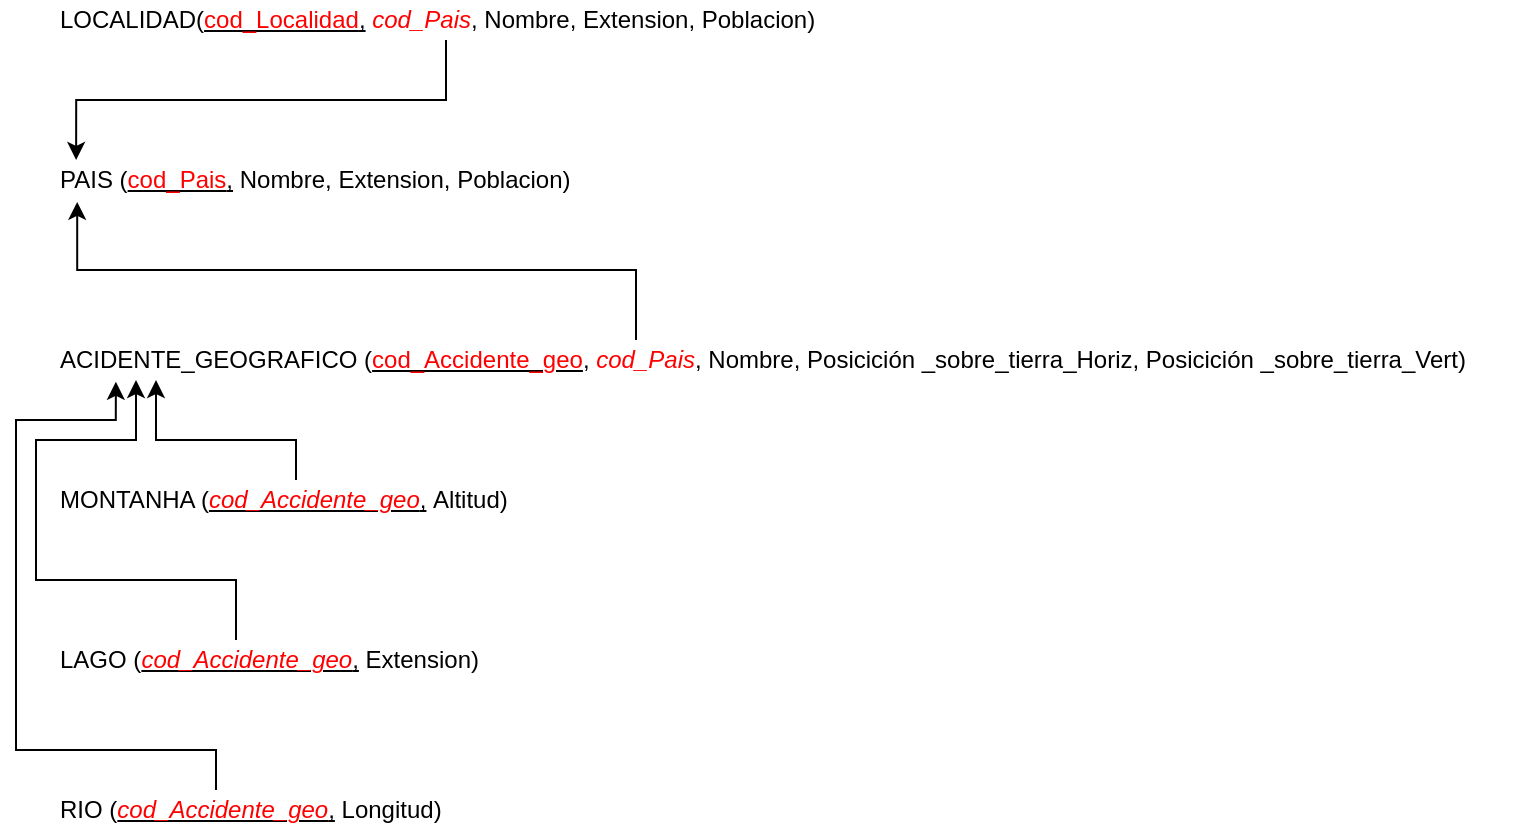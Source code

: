 <mxfile version="14.5.1" type="device"><diagram id="p62gEFarTRqUmZHZk_WO" name="Página-1"><mxGraphModel dx="1422" dy="822" grid="1" gridSize="10" guides="1" tooltips="1" connect="1" arrows="1" fold="1" page="1" pageScale="1" pageWidth="827" pageHeight="1169" math="0" shadow="0"><root><mxCell id="0"/><mxCell id="1" parent="0"/><mxCell id="JZ5d0YYCOpqtNr8dqffD-17" style="edgeStyle=orthogonalEdgeStyle;rounded=0;orthogonalLoop=1;jettySize=auto;html=1;entryX=0.04;entryY=1.047;entryDx=0;entryDy=0;entryPerimeter=0;" edge="1" parent="1" source="JZ5d0YYCOpqtNr8dqffD-1" target="JZ5d0YYCOpqtNr8dqffD-10"><mxGeometry relative="1" as="geometry"><Array as="points"><mxPoint x="410" y="305"/><mxPoint x="131" y="305"/></Array></mxGeometry></mxCell><mxCell id="JZ5d0YYCOpqtNr8dqffD-1" value="ACIDENTE_GEOGRAFICO (&lt;u&gt;&lt;font color=&quot;#ff0000&quot;&gt;cod_Accidente_geo&lt;/font&gt;&lt;/u&gt;, &lt;i&gt;&lt;font color=&quot;#ff0000&quot;&gt;cod_Pais&lt;/font&gt;&lt;/i&gt;, Nombre, Posicición _sobre_tierra_Horiz, Posicición _sobre_tierra_Vert)" style="text;html=1;strokeColor=none;fillColor=none;align=left;verticalAlign=middle;whiteSpace=wrap;rounded=0;" vertex="1" parent="1"><mxGeometry x="120" y="340" width="730" height="20" as="geometry"/></mxCell><mxCell id="JZ5d0YYCOpqtNr8dqffD-7" style="edgeStyle=orthogonalEdgeStyle;rounded=0;orthogonalLoop=1;jettySize=auto;html=1;" edge="1" parent="1" source="JZ5d0YYCOpqtNr8dqffD-2" target="JZ5d0YYCOpqtNr8dqffD-1"><mxGeometry relative="1" as="geometry"><mxPoint x="330" y="370" as="targetPoint"/><Array as="points"><mxPoint x="240" y="390"/><mxPoint x="170" y="390"/></Array></mxGeometry></mxCell><mxCell id="JZ5d0YYCOpqtNr8dqffD-2" value="MONTANHA (&lt;u&gt;&lt;i&gt;&lt;font color=&quot;#ff0000&quot;&gt;cod_Accidente_geo&lt;/font&gt;&lt;/i&gt;,&lt;/u&gt;&amp;nbsp;Altitud)" style="text;html=1;strokeColor=none;fillColor=none;align=left;verticalAlign=middle;whiteSpace=wrap;rounded=0;" vertex="1" parent="1"><mxGeometry x="120" y="410" width="240" height="20" as="geometry"/></mxCell><mxCell id="JZ5d0YYCOpqtNr8dqffD-8" style="edgeStyle=orthogonalEdgeStyle;rounded=0;orthogonalLoop=1;jettySize=auto;html=1;" edge="1" parent="1" source="JZ5d0YYCOpqtNr8dqffD-3" target="JZ5d0YYCOpqtNr8dqffD-1"><mxGeometry relative="1" as="geometry"><mxPoint x="362.326" y="390" as="targetPoint"/><Array as="points"><mxPoint x="210" y="460"/><mxPoint x="110" y="460"/><mxPoint x="110" y="390"/><mxPoint x="160" y="390"/></Array></mxGeometry></mxCell><mxCell id="JZ5d0YYCOpqtNr8dqffD-3" value="LAGO (&lt;u&gt;&lt;i&gt;&lt;font color=&quot;#ff0000&quot;&gt;cod_Accidente_geo&lt;/font&gt;&lt;/i&gt;,&lt;/u&gt;&amp;nbsp;Extension)" style="text;html=1;strokeColor=none;fillColor=none;align=left;verticalAlign=middle;whiteSpace=wrap;rounded=0;" vertex="1" parent="1"><mxGeometry x="120" y="490" width="220" height="20" as="geometry"/></mxCell><mxCell id="JZ5d0YYCOpqtNr8dqffD-9" style="edgeStyle=orthogonalEdgeStyle;rounded=0;orthogonalLoop=1;jettySize=auto;html=1;entryX=0.041;entryY=1.045;entryDx=0;entryDy=0;entryPerimeter=0;" edge="1" parent="1" source="JZ5d0YYCOpqtNr8dqffD-4" target="JZ5d0YYCOpqtNr8dqffD-1"><mxGeometry relative="1" as="geometry"><mxPoint x="140" y="370" as="targetPoint"/><Array as="points"><mxPoint x="200" y="545"/><mxPoint x="100" y="545"/><mxPoint x="100" y="380"/><mxPoint x="150" y="380"/></Array></mxGeometry></mxCell><mxCell id="JZ5d0YYCOpqtNr8dqffD-4" value="RIO (&lt;u&gt;&lt;i&gt;&lt;font color=&quot;#ff0000&quot;&gt;cod_Accidente_geo&lt;/font&gt;&lt;/i&gt;,&lt;/u&gt;&amp;nbsp;Longitud)" style="text;html=1;strokeColor=none;fillColor=none;align=left;verticalAlign=middle;whiteSpace=wrap;rounded=0;" vertex="1" parent="1"><mxGeometry x="120" y="565" width="210" height="20" as="geometry"/></mxCell><mxCell id="JZ5d0YYCOpqtNr8dqffD-10" value="PAIS (&lt;span&gt;&lt;u&gt;&lt;font color=&quot;#ff0000&quot;&gt;cod_Pais&lt;/font&gt;&lt;/u&gt;&lt;/span&gt;&lt;u&gt;,&lt;/u&gt;&amp;nbsp;Nombre, Extension, Poblacion)" style="text;html=1;strokeColor=none;fillColor=none;align=left;verticalAlign=middle;whiteSpace=wrap;rounded=0;" vertex="1" parent="1"><mxGeometry x="120" y="250" width="265" height="20" as="geometry"/></mxCell><mxCell id="JZ5d0YYCOpqtNr8dqffD-16" style="edgeStyle=orthogonalEdgeStyle;rounded=0;orthogonalLoop=1;jettySize=auto;html=1;entryX=0.038;entryY=0;entryDx=0;entryDy=0;entryPerimeter=0;" edge="1" parent="1" source="JZ5d0YYCOpqtNr8dqffD-12" target="JZ5d0YYCOpqtNr8dqffD-10"><mxGeometry relative="1" as="geometry"/></mxCell><mxCell id="JZ5d0YYCOpqtNr8dqffD-12" value="LOCALIDAD(&lt;span&gt;&lt;u&gt;&lt;font color=&quot;#ff0000&quot;&gt;cod_Localidad&lt;/font&gt;&lt;/u&gt;&lt;/span&gt;&lt;u&gt;,&lt;/u&gt;&amp;nbsp;&lt;font color=&quot;#ff0000&quot;&gt;&lt;i&gt;cod_Pais&lt;/i&gt;&lt;/font&gt;, Nombre, Extension, Poblacion)" style="text;html=1;strokeColor=none;fillColor=none;align=left;verticalAlign=middle;whiteSpace=wrap;rounded=0;" vertex="1" parent="1"><mxGeometry x="120" y="170" width="390" height="20" as="geometry"/></mxCell></root></mxGraphModel></diagram></mxfile>